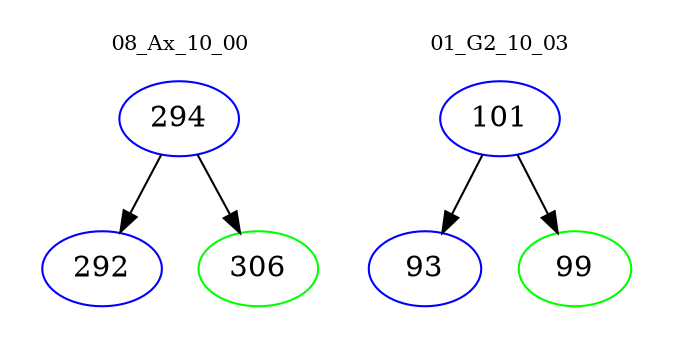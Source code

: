 digraph{
subgraph cluster_0 {
color = white
label = "08_Ax_10_00";
fontsize=10;
T0_294 [label="294", color="blue"]
T0_294 -> T0_292 [color="black"]
T0_292 [label="292", color="blue"]
T0_294 -> T0_306 [color="black"]
T0_306 [label="306", color="green"]
}
subgraph cluster_1 {
color = white
label = "01_G2_10_03";
fontsize=10;
T1_101 [label="101", color="blue"]
T1_101 -> T1_93 [color="black"]
T1_93 [label="93", color="blue"]
T1_101 -> T1_99 [color="black"]
T1_99 [label="99", color="green"]
}
}
